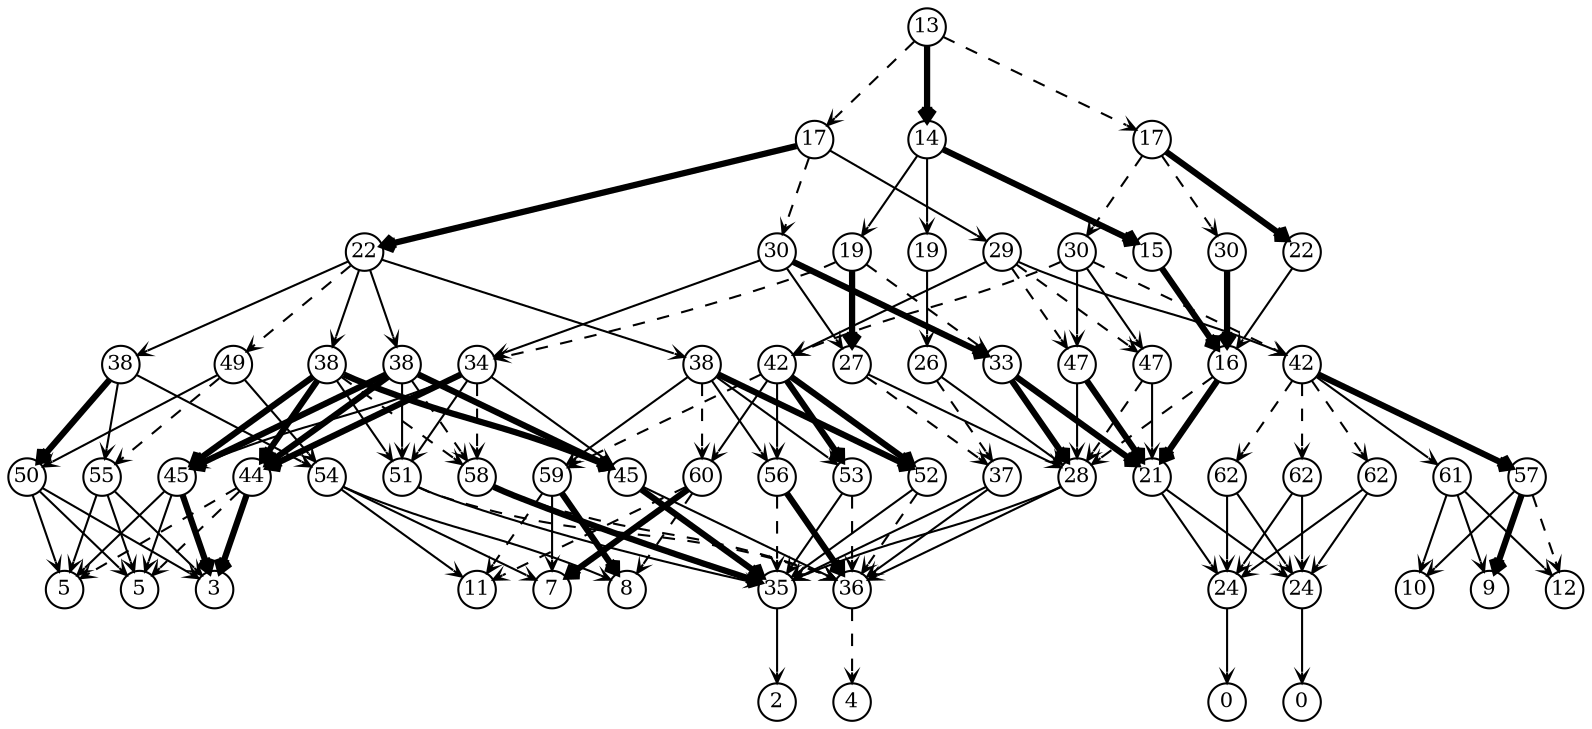 digraph G {
  node [shape=circle,width=.25,height=.25,fixedsize=true,fontsize=10];
  edge [arrowhead="vee",arrowsize=.5];
  s0 [label="13"];
  s1 [label="17"];
  s2 [label="14"];
  s3 [label="17"];
  s4 [label="22"];
  s5 [label="30"];
  s6 [label="19"];
  s7 [label="19"];
  s8 [label="29"];
  s9 [label="30"];
  s10 [label="15"];
  s11 [label="30"];
  s12 [label="22"];
  s13 [label="38"];
  s14 [label="49"];
  s15 [label="38"];
  s16 [label="38"];
  s17 [label="34"];
  s18 [label="38"];
  s19 [label="42"];
  s20 [label="27"];
  s21 [label="26"];
  s22 [label="33"];
  s23 [label="47"];
  s24 [label="47"];
  s25 [label="16"];
  s26 [label="42"];
  s27 [label="55"];
  s28 [label="50"];
  s29 [label="45"];
  s30 [label="44"];
  s31 [label="54"];
  s32 [label="60"];
  s33 [label="59"];
  s34 [label="51"];
  s35 [label="58"];
  s36 [label="45"];
  s37 [label="53"];
  s38 [label="52"];
  s39 [label="56"];
  s40 [label="37"];
  s41 [label="28"];
  s42 [label="61"];
  s43 [label="57"];
  s44 [label="21"];
  s45 [label="62"];
  s46 [label="62"];
  s47 [label="62"];
  s48 [label="5"];
  s49 [label="3"];
  s50 [label="5"];
  s51 [label="8"];
  s52 [label="11"];
  s53 [label="7"];
  s54 [label="35"];
  s55 [label="36"];
  s56 [label="9"];
  s57 [label="12"];
  s58 [label="10"];
  s59 [label="24"];
  s60 [label="24"];
  s61 [label="2"];
  s62 [label="4"];
  s63 [label="0"];
  s64 [label="0"];
  s0 -> s1 [style=dashed];
  s0 -> s2 [penwidth=3];
  s0 -> s3 [style=dashed];
  s1 -> s4 [penwidth=3];
  s1 -> s5 [style=dashed];
  s1 -> s8 [penwidth=1];
  s2 -> s6 [penwidth=1];
  s2 -> s7 [penwidth=1];
  s2 -> s10 [penwidth=3];
  s3 -> s9 [style=dashed];
  s3 -> s11 [style=dashed];
  s3 -> s12 [penwidth=3];
  s4 -> s13 [penwidth=1];
  s4 -> s14 [style=dashed];
  s4 -> s15 [penwidth=1];
  s4 -> s16 [penwidth=1];
  s4 -> s18 [penwidth=1];
  s5 -> s17 [penwidth=1];
  s5 -> s20 [penwidth=1];
  s5 -> s22 [penwidth=3];
  s6 -> s17 [style=dashed];
  s6 -> s20 [penwidth=3];
  s6 -> s22 [style=dashed];
  s7 -> s21 [penwidth=1];
  s8 -> s19 [penwidth=1];
  s8 -> s23 [style=dashed];
  s8 -> s24 [style=dashed];
  s8 -> s26 [penwidth=1];
  s9 -> s19 [style=dashed];
  s9 -> s23 [penwidth=1];
  s9 -> s24 [penwidth=1];
  s9 -> s26 [style=dashed];
  s10 -> s25 [penwidth=3];
  s11 -> s25 [penwidth=3];
  s12 -> s25 [penwidth=1];
  s13 -> s27 [penwidth=1];
  s13 -> s28 [penwidth=3];
  s13 -> s31 [penwidth=1];
  s14 -> s27 [style=dashed];
  s14 -> s28 [penwidth=1];
  s14 -> s31 [penwidth=1];
  s15 -> s29 [penwidth=3];
  s15 -> s30 [penwidth=3];
  s15 -> s34 [penwidth=1];
  s15 -> s35 [style=dashed];
  s15 -> s36 [penwidth=3];
  s16 -> s29 [penwidth=3];
  s16 -> s30 [penwidth=3];
  s16 -> s34 [penwidth=1];
  s16 -> s35 [style=dashed];
  s16 -> s36 [penwidth=3];
  s17 -> s29 [penwidth=1];
  s17 -> s30 [penwidth=3];
  s17 -> s34 [penwidth=1];
  s17 -> s35 [style=dashed];
  s17 -> s36 [penwidth=1];
  s18 -> s32 [style=dashed];
  s18 -> s33 [penwidth=1];
  s18 -> s37 [penwidth=1];
  s18 -> s38 [penwidth=3];
  s18 -> s39 [penwidth=1];
  s19 -> s32 [penwidth=1];
  s19 -> s33 [style=dashed];
  s19 -> s37 [penwidth=3];
  s19 -> s38 [penwidth=3];
  s19 -> s39 [penwidth=1];
  s20 -> s40 [style=dashed];
  s20 -> s41 [penwidth=1];
  s21 -> s40 [style=dashed];
  s21 -> s41 [penwidth=1];
  s22 -> s41 [penwidth=3];
  s22 -> s44 [penwidth=3];
  s23 -> s41 [penwidth=1];
  s23 -> s44 [penwidth=3];
  s24 -> s41 [style=dashed];
  s24 -> s44 [penwidth=1];
  s25 -> s41 [style=dashed];
  s25 -> s44 [penwidth=3];
  s26 -> s42 [penwidth=1];
  s26 -> s43 [penwidth=3];
  s26 -> s45 [style=dashed];
  s26 -> s46 [style=dashed];
  s26 -> s47 [style=dashed];
  s27 -> s48 [penwidth=1];
  s27 -> s49 [penwidth=1];
  s27 -> s50 [penwidth=1];
  s28 -> s48 [penwidth=1];
  s28 -> s49 [penwidth=1];
  s28 -> s50 [penwidth=1];
  s29 -> s48 [penwidth=1];
  s29 -> s49 [penwidth=3];
  s29 -> s50 [penwidth=1];
  s30 -> s48 [style=dashed];
  s30 -> s49 [penwidth=3];
  s30 -> s50 [style=dashed];
  s31 -> s51 [penwidth=1];
  s31 -> s52 [penwidth=1];
  s31 -> s53 [penwidth=1];
  s32 -> s51 [style=dashed];
  s32 -> s52 [style=dashed];
  s32 -> s53 [penwidth=3];
  s33 -> s51 [penwidth=3];
  s33 -> s52 [style=dashed];
  s33 -> s53 [penwidth=1];
  s34 -> s54 [penwidth=1];
  s34 -> s55 [style=dashed];
  s35 -> s54 [penwidth=3];
  s35 -> s55 [style=dashed];
  s36 -> s54 [penwidth=3];
  s36 -> s55 [penwidth=1];
  s37 -> s54 [penwidth=1];
  s37 -> s55 [style=dashed];
  s38 -> s54 [penwidth=1];
  s38 -> s55 [style=dashed];
  s39 -> s54 [style=dashed];
  s39 -> s55 [penwidth=3];
  s40 -> s54 [penwidth=1];
  s40 -> s55 [penwidth=1];
  s41 -> s54 [penwidth=1];
  s41 -> s55 [penwidth=1];
  s42 -> s56 [penwidth=1];
  s42 -> s57 [penwidth=1];
  s42 -> s58 [penwidth=1];
  s43 -> s56 [penwidth=3];
  s43 -> s57 [style=dashed];
  s43 -> s58 [penwidth=1];
  s44 -> s59 [penwidth=1];
  s44 -> s60 [penwidth=1];
  s45 -> s59 [penwidth=1];
  s45 -> s60 [penwidth=1];
  s46 -> s59 [penwidth=1];
  s46 -> s60 [penwidth=1];
  s47 -> s59 [penwidth=1];
  s47 -> s60 [penwidth=1];
  s54 -> s61 [penwidth=1];
  s55 -> s62 [style=dashed];
  s59 -> s63 [penwidth=1];
  s60 -> s64 [penwidth=1];
}

